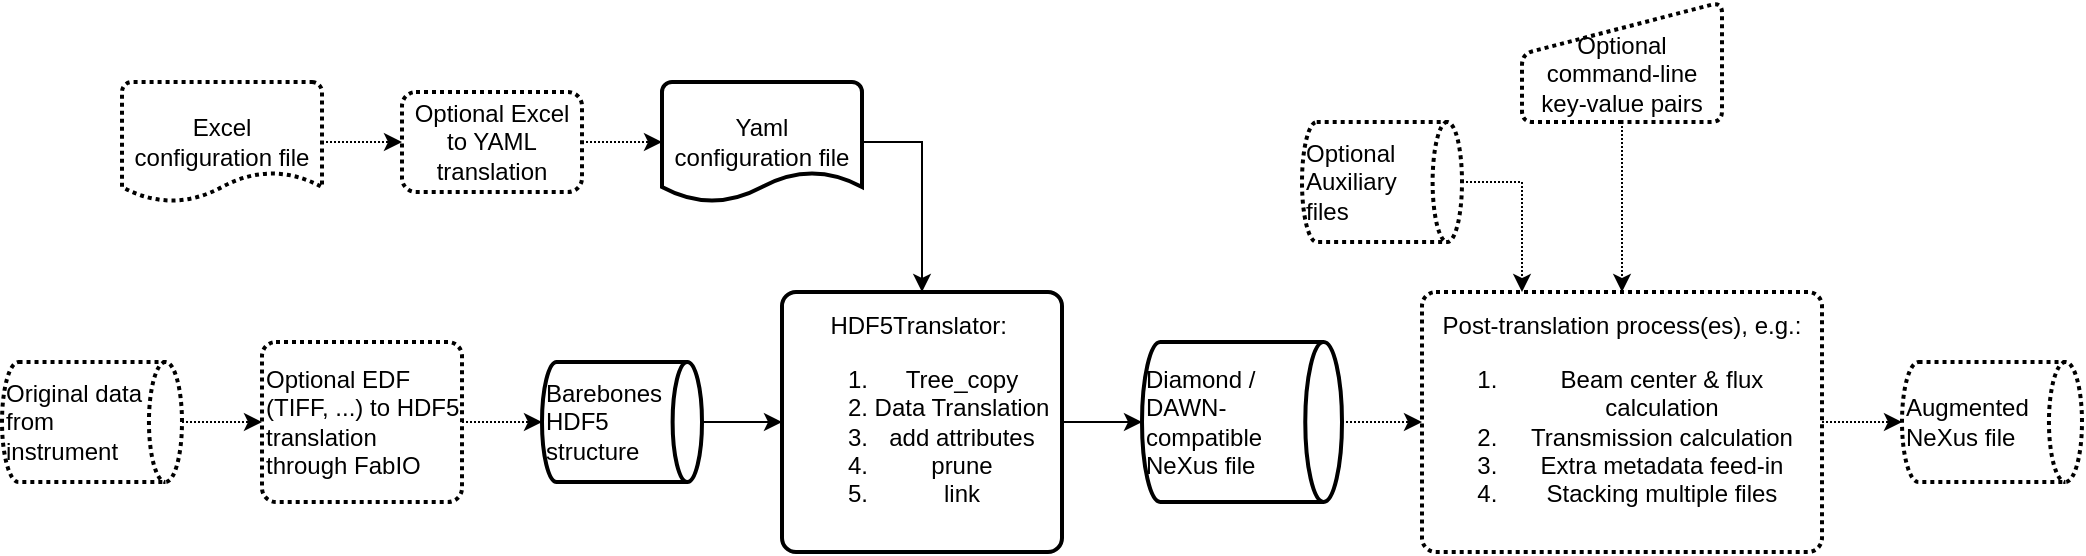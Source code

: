 <mxfile version="23.0.2" type="device">
  <diagram id="prtHgNgQTEPvFCAcTncT" name="Page-1">
    <mxGraphModel dx="1140" dy="767" grid="1" gridSize="10" guides="1" tooltips="1" connect="1" arrows="1" fold="1" page="1" pageScale="1" pageWidth="1169" pageHeight="827" math="0" shadow="0">
      <root>
        <mxCell id="0" />
        <mxCell id="1" parent="0" />
        <mxCell id="47eiMUq6ami5p8lEIGS--3" style="edgeStyle=orthogonalEdgeStyle;rounded=0;orthogonalLoop=1;jettySize=auto;html=1;exitX=1;exitY=0.5;exitDx=0;exitDy=0;exitPerimeter=0;dashed=1;dashPattern=1 1;" edge="1" parent="1" source="47eiMUq6ami5p8lEIGS--2">
          <mxGeometry relative="1" as="geometry">
            <mxPoint x="170" y="230" as="targetPoint" />
          </mxGeometry>
        </mxCell>
        <mxCell id="47eiMUq6ami5p8lEIGS--2" value="Original data &lt;br&gt;from &lt;br&gt;&lt;div style=&quot;&quot;&gt;&lt;span style=&quot;background-color: initial;&quot;&gt;instrument&lt;/span&gt;&lt;/div&gt;" style="strokeWidth=2;html=1;shape=mxgraph.flowchart.direct_data;whiteSpace=wrap;align=left;dashed=1;dashPattern=1 1;" vertex="1" parent="1">
          <mxGeometry x="40" y="200" width="90" height="60" as="geometry" />
        </mxCell>
        <mxCell id="47eiMUq6ami5p8lEIGS--14" style="edgeStyle=orthogonalEdgeStyle;rounded=0;orthogonalLoop=1;jettySize=auto;html=1;exitX=1;exitY=0.5;exitDx=0;exitDy=0;exitPerimeter=0;entryX=0;entryY=0.5;entryDx=0;entryDy=0;" edge="1" parent="1" source="47eiMUq6ami5p8lEIGS--4" target="47eiMUq6ami5p8lEIGS--7">
          <mxGeometry relative="1" as="geometry" />
        </mxCell>
        <mxCell id="47eiMUq6ami5p8lEIGS--4" value="Barebones HDF5 &lt;br&gt;structure" style="strokeWidth=2;html=1;shape=mxgraph.flowchart.direct_data;whiteSpace=wrap;align=left;" vertex="1" parent="1">
          <mxGeometry x="310" y="200" width="80" height="60" as="geometry" />
        </mxCell>
        <mxCell id="47eiMUq6ami5p8lEIGS--5" value="Optional EDF (TIFF, ...) to HDF5 translation through FabIO" style="rounded=1;whiteSpace=wrap;html=1;absoluteArcSize=1;arcSize=14;strokeWidth=2;align=left;dashed=1;dashPattern=1 1;" vertex="1" parent="1">
          <mxGeometry x="170" y="190" width="100" height="80" as="geometry" />
        </mxCell>
        <mxCell id="47eiMUq6ami5p8lEIGS--6" style="edgeStyle=orthogonalEdgeStyle;rounded=0;orthogonalLoop=1;jettySize=auto;html=1;exitX=1;exitY=0.5;exitDx=0;exitDy=0;entryX=0;entryY=0.5;entryDx=0;entryDy=0;entryPerimeter=0;dashed=1;dashPattern=1 1;" edge="1" parent="1" source="47eiMUq6ami5p8lEIGS--5" target="47eiMUq6ami5p8lEIGS--4">
          <mxGeometry relative="1" as="geometry" />
        </mxCell>
        <mxCell id="47eiMUq6ami5p8lEIGS--7" value="HDF5Translator:&amp;nbsp;&lt;br&gt;&lt;ol&gt;&lt;li&gt;Tree_copy&lt;/li&gt;&lt;li&gt;Data Translation&lt;/li&gt;&lt;li&gt;add attributes&lt;/li&gt;&lt;li&gt;prune&lt;/li&gt;&lt;li&gt;link&lt;/li&gt;&lt;/ol&gt;" style="rounded=1;whiteSpace=wrap;html=1;absoluteArcSize=1;arcSize=14;strokeWidth=2;" vertex="1" parent="1">
          <mxGeometry x="430" y="165" width="140" height="130" as="geometry" />
        </mxCell>
        <mxCell id="47eiMUq6ami5p8lEIGS--11" style="edgeStyle=orthogonalEdgeStyle;rounded=0;orthogonalLoop=1;jettySize=auto;html=1;exitX=1;exitY=0.5;exitDx=0;exitDy=0;exitPerimeter=0;entryX=0.5;entryY=0;entryDx=0;entryDy=0;" edge="1" parent="1" source="47eiMUq6ami5p8lEIGS--8" target="47eiMUq6ami5p8lEIGS--7">
          <mxGeometry relative="1" as="geometry" />
        </mxCell>
        <mxCell id="47eiMUq6ami5p8lEIGS--8" value="Yaml configuration file" style="strokeWidth=2;html=1;shape=mxgraph.flowchart.document2;whiteSpace=wrap;size=0.25;" vertex="1" parent="1">
          <mxGeometry x="370" y="60" width="100" height="60" as="geometry" />
        </mxCell>
        <mxCell id="47eiMUq6ami5p8lEIGS--9" value="Optional Excel to YAML translation" style="rounded=1;whiteSpace=wrap;html=1;absoluteArcSize=1;arcSize=14;strokeWidth=2;dashed=1;dashPattern=1 1;" vertex="1" parent="1">
          <mxGeometry x="240" y="65" width="90" height="50" as="geometry" />
        </mxCell>
        <mxCell id="47eiMUq6ami5p8lEIGS--10" style="edgeStyle=orthogonalEdgeStyle;rounded=0;orthogonalLoop=1;jettySize=auto;html=1;exitX=1;exitY=0.5;exitDx=0;exitDy=0;entryX=0;entryY=0.5;entryDx=0;entryDy=0;entryPerimeter=0;dashed=1;dashPattern=1 1;" edge="1" parent="1" source="47eiMUq6ami5p8lEIGS--9" target="47eiMUq6ami5p8lEIGS--8">
          <mxGeometry relative="1" as="geometry" />
        </mxCell>
        <mxCell id="47eiMUq6ami5p8lEIGS--13" style="edgeStyle=orthogonalEdgeStyle;rounded=0;orthogonalLoop=1;jettySize=auto;html=1;exitX=1;exitY=0.5;exitDx=0;exitDy=0;exitPerimeter=0;entryX=0;entryY=0.5;entryDx=0;entryDy=0;dashed=1;dashPattern=1 1;" edge="1" parent="1" source="47eiMUq6ami5p8lEIGS--12" target="47eiMUq6ami5p8lEIGS--9">
          <mxGeometry relative="1" as="geometry" />
        </mxCell>
        <mxCell id="47eiMUq6ami5p8lEIGS--12" value="Excel configuration file" style="strokeWidth=2;html=1;shape=mxgraph.flowchart.document2;whiteSpace=wrap;size=0.25;dashed=1;dashPattern=1 1;" vertex="1" parent="1">
          <mxGeometry x="100" y="60" width="100" height="60" as="geometry" />
        </mxCell>
        <mxCell id="47eiMUq6ami5p8lEIGS--19" style="edgeStyle=orthogonalEdgeStyle;rounded=0;orthogonalLoop=1;jettySize=auto;html=1;exitX=1;exitY=0.5;exitDx=0;exitDy=0;exitPerimeter=0;entryX=0;entryY=0.5;entryDx=0;entryDy=0;dashed=1;dashPattern=1 1;" edge="1" parent="1" source="47eiMUq6ami5p8lEIGS--15" target="47eiMUq6ami5p8lEIGS--18">
          <mxGeometry relative="1" as="geometry" />
        </mxCell>
        <mxCell id="47eiMUq6ami5p8lEIGS--15" value="Diamond / DAWN-compatible &lt;br&gt;NeXus file" style="strokeWidth=2;html=1;shape=mxgraph.flowchart.direct_data;whiteSpace=wrap;align=left;" vertex="1" parent="1">
          <mxGeometry x="610" y="190" width="100" height="80" as="geometry" />
        </mxCell>
        <mxCell id="47eiMUq6ami5p8lEIGS--16" style="edgeStyle=orthogonalEdgeStyle;rounded=0;orthogonalLoop=1;jettySize=auto;html=1;exitX=1;exitY=0.5;exitDx=0;exitDy=0;entryX=0;entryY=0.5;entryDx=0;entryDy=0;entryPerimeter=0;" edge="1" parent="1" source="47eiMUq6ami5p8lEIGS--7" target="47eiMUq6ami5p8lEIGS--15">
          <mxGeometry relative="1" as="geometry" />
        </mxCell>
        <mxCell id="47eiMUq6ami5p8lEIGS--18" value="Post-translation process(es), e.g.:&lt;br&gt;&lt;ol&gt;&lt;li&gt;Beam center &amp;amp; flux calculation&lt;/li&gt;&lt;li&gt;Transmission calculation&lt;/li&gt;&lt;li&gt;Extra metadata feed-in&lt;/li&gt;&lt;li&gt;Stacking multiple files&lt;/li&gt;&lt;/ol&gt;" style="rounded=1;whiteSpace=wrap;html=1;absoluteArcSize=1;arcSize=14;strokeWidth=2;dashed=1;dashPattern=1 1;" vertex="1" parent="1">
          <mxGeometry x="750" y="165" width="200" height="130" as="geometry" />
        </mxCell>
        <mxCell id="47eiMUq6ami5p8lEIGS--21" style="edgeStyle=orthogonalEdgeStyle;rounded=0;orthogonalLoop=1;jettySize=auto;html=1;exitX=1;exitY=0.5;exitDx=0;exitDy=0;exitPerimeter=0;entryX=0.25;entryY=0;entryDx=0;entryDy=0;dashed=1;dashPattern=1 1;" edge="1" parent="1" source="47eiMUq6ami5p8lEIGS--20" target="47eiMUq6ami5p8lEIGS--18">
          <mxGeometry relative="1" as="geometry" />
        </mxCell>
        <mxCell id="47eiMUq6ami5p8lEIGS--20" value="Optional Auxiliary &lt;br&gt;files" style="strokeWidth=2;html=1;shape=mxgraph.flowchart.direct_data;whiteSpace=wrap;align=left;dashed=1;dashPattern=1 1;" vertex="1" parent="1">
          <mxGeometry x="690" y="80" width="80" height="60" as="geometry" />
        </mxCell>
        <mxCell id="47eiMUq6ami5p8lEIGS--23" style="edgeStyle=orthogonalEdgeStyle;rounded=0;orthogonalLoop=1;jettySize=auto;html=1;exitX=0.5;exitY=1;exitDx=0;exitDy=0;entryX=0.5;entryY=0;entryDx=0;entryDy=0;dashed=1;dashPattern=1 1;" edge="1" parent="1" source="47eiMUq6ami5p8lEIGS--22" target="47eiMUq6ami5p8lEIGS--18">
          <mxGeometry relative="1" as="geometry" />
        </mxCell>
        <mxCell id="47eiMUq6ami5p8lEIGS--22" value="Optional command-line key-value pairs" style="html=1;strokeWidth=2;shape=manualInput;whiteSpace=wrap;rounded=1;size=26;arcSize=11;verticalAlign=bottom;dashed=1;dashPattern=1 1;" vertex="1" parent="1">
          <mxGeometry x="800" y="20" width="100" height="60" as="geometry" />
        </mxCell>
        <mxCell id="47eiMUq6ami5p8lEIGS--24" value="Augmented NeXus file" style="strokeWidth=2;html=1;shape=mxgraph.flowchart.direct_data;whiteSpace=wrap;align=left;dashed=1;dashPattern=1 1;" vertex="1" parent="1">
          <mxGeometry x="990" y="200" width="90" height="60" as="geometry" />
        </mxCell>
        <mxCell id="47eiMUq6ami5p8lEIGS--25" style="edgeStyle=orthogonalEdgeStyle;rounded=0;orthogonalLoop=1;jettySize=auto;html=1;exitX=1;exitY=0.5;exitDx=0;exitDy=0;entryX=0;entryY=0.5;entryDx=0;entryDy=0;entryPerimeter=0;dashed=1;dashPattern=1 1;" edge="1" parent="1" source="47eiMUq6ami5p8lEIGS--18" target="47eiMUq6ami5p8lEIGS--24">
          <mxGeometry relative="1" as="geometry" />
        </mxCell>
      </root>
    </mxGraphModel>
  </diagram>
</mxfile>
